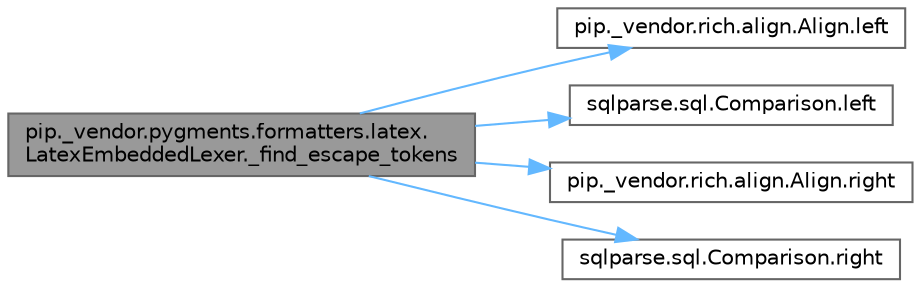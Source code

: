 digraph "pip._vendor.pygments.formatters.latex.LatexEmbeddedLexer._find_escape_tokens"
{
 // LATEX_PDF_SIZE
  bgcolor="transparent";
  edge [fontname=Helvetica,fontsize=10,labelfontname=Helvetica,labelfontsize=10];
  node [fontname=Helvetica,fontsize=10,shape=box,height=0.2,width=0.4];
  rankdir="LR";
  Node1 [id="Node000001",label="pip._vendor.pygments.formatters.latex.\lLatexEmbeddedLexer._find_escape_tokens",height=0.2,width=0.4,color="gray40", fillcolor="grey60", style="filled", fontcolor="black",tooltip=" "];
  Node1 -> Node2 [id="edge1_Node000001_Node000002",color="steelblue1",style="solid",tooltip=" "];
  Node2 [id="Node000002",label="pip._vendor.rich.align.Align.left",height=0.2,width=0.4,color="grey40", fillcolor="white", style="filled",URL="$classpip_1_1__vendor_1_1rich_1_1align_1_1_align.html#a7bcf04e0d04e4f1887f676bd21ec01da",tooltip=" "];
  Node1 -> Node3 [id="edge2_Node000001_Node000003",color="steelblue1",style="solid",tooltip=" "];
  Node3 [id="Node000003",label="sqlparse.sql.Comparison.left",height=0.2,width=0.4,color="grey40", fillcolor="white", style="filled",URL="$classsqlparse_1_1sql_1_1_comparison.html#ae1e913754689b25ccbf8c93c089ffe54",tooltip=" "];
  Node1 -> Node4 [id="edge3_Node000001_Node000004",color="steelblue1",style="solid",tooltip=" "];
  Node4 [id="Node000004",label="pip._vendor.rich.align.Align.right",height=0.2,width=0.4,color="grey40", fillcolor="white", style="filled",URL="$classpip_1_1__vendor_1_1rich_1_1align_1_1_align.html#aac9cb8819744b16c61dee6d0f8983991",tooltip=" "];
  Node1 -> Node5 [id="edge4_Node000001_Node000005",color="steelblue1",style="solid",tooltip=" "];
  Node5 [id="Node000005",label="sqlparse.sql.Comparison.right",height=0.2,width=0.4,color="grey40", fillcolor="white", style="filled",URL="$classsqlparse_1_1sql_1_1_comparison.html#ad5456a04af73f274748598c59c80b51d",tooltip=" "];
}
